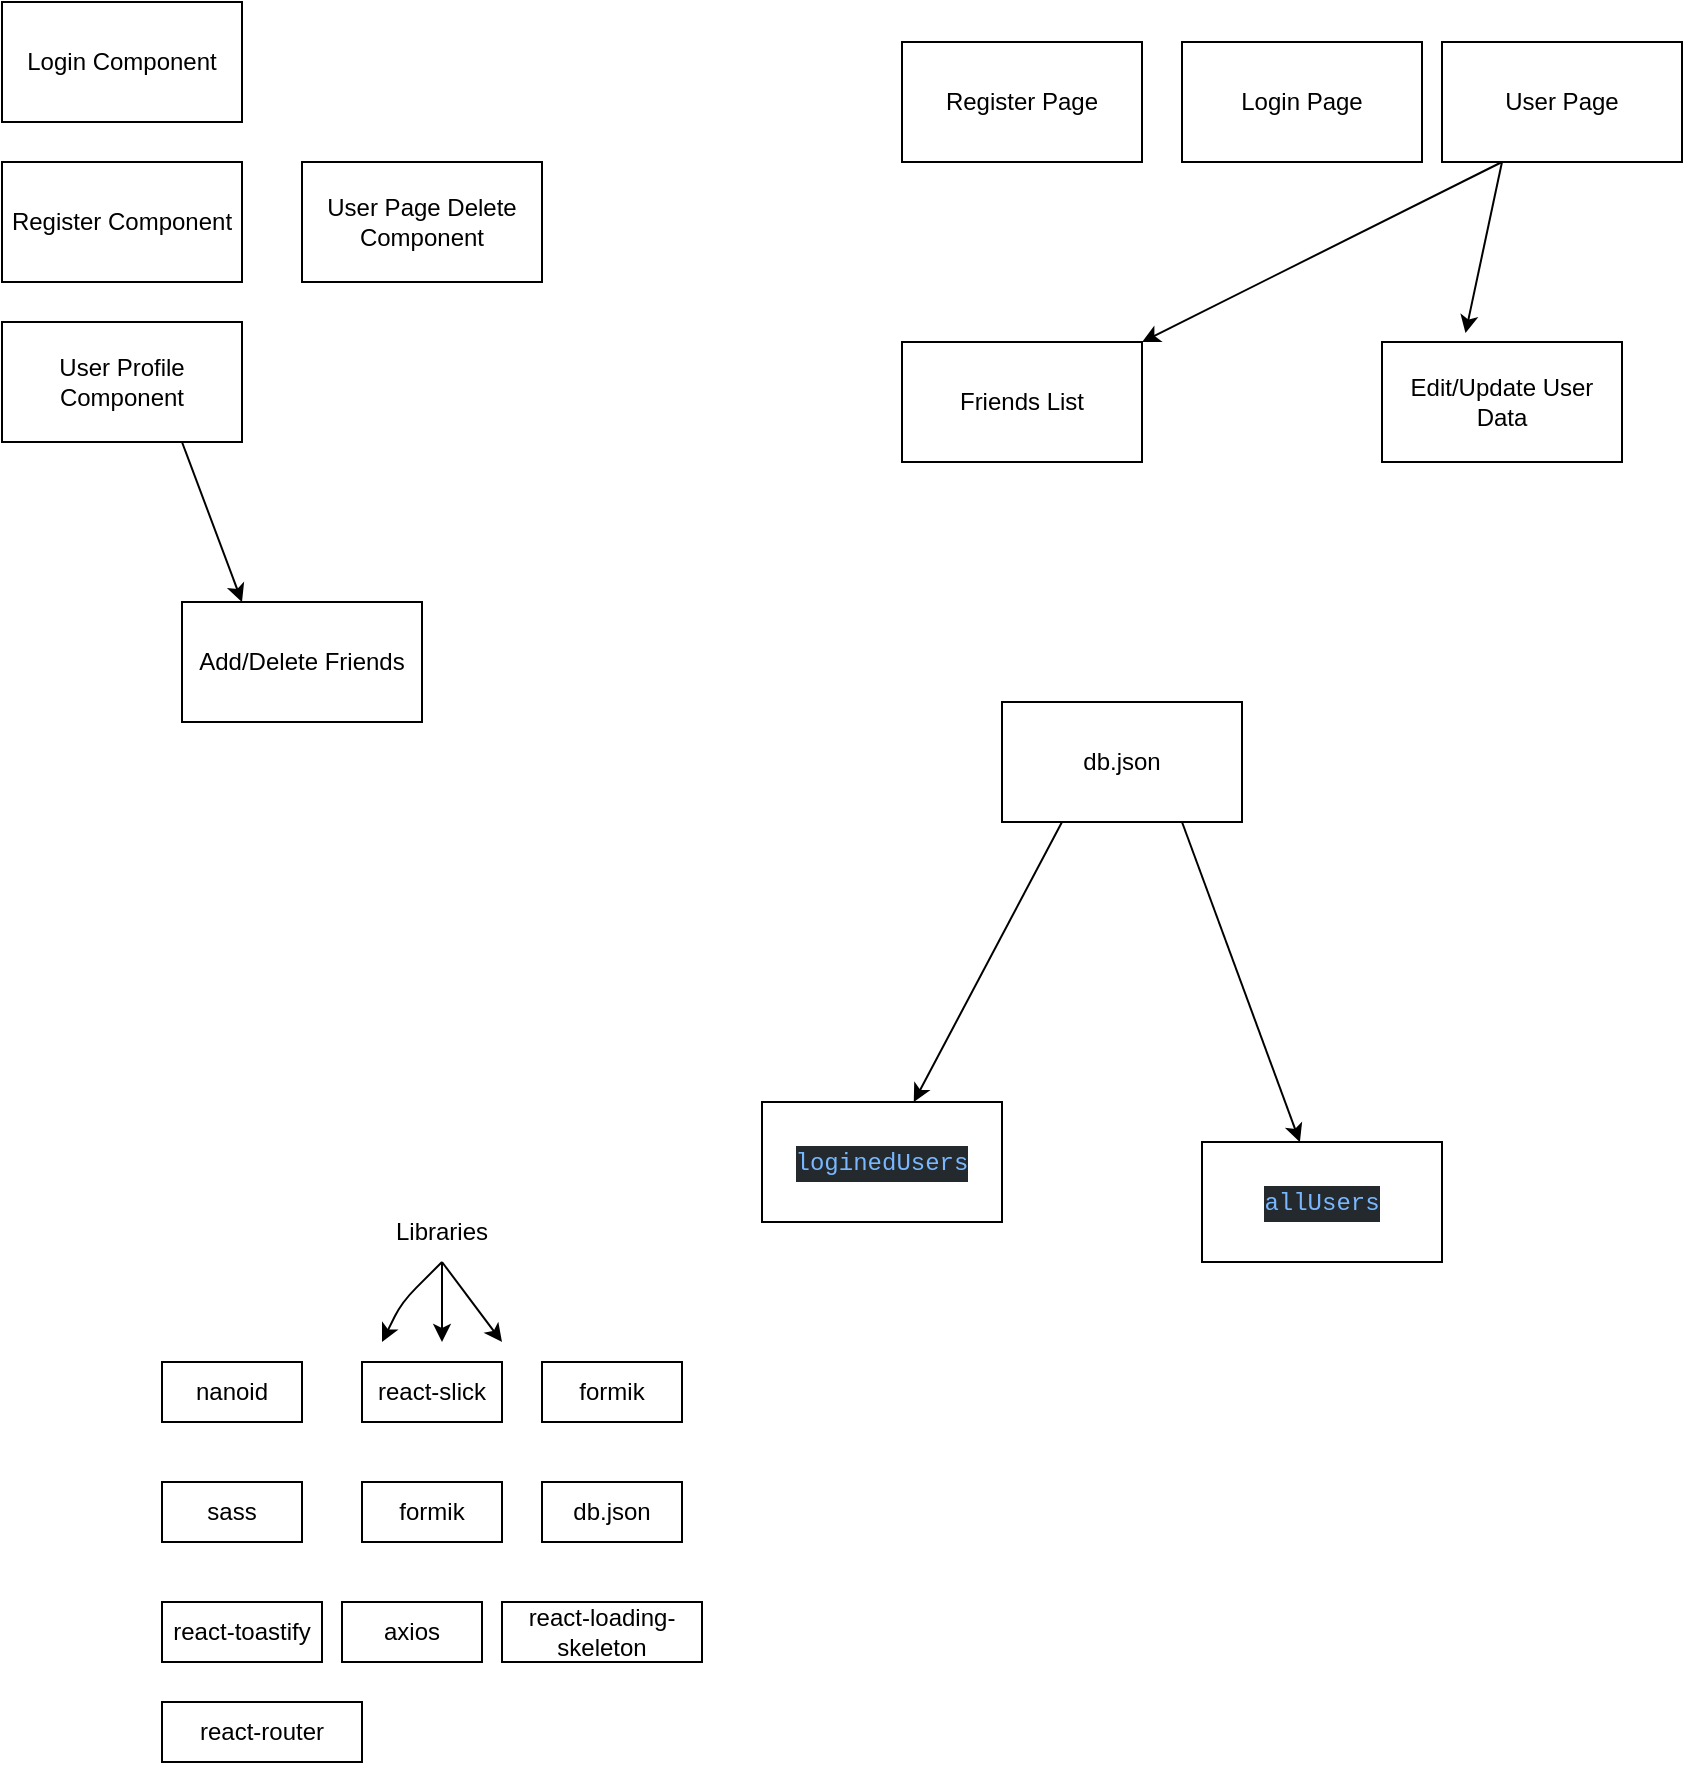 <mxfile>
    <diagram id="Uidc4K43iP9a13z-xvRD" name="Page-1">
        <mxGraphModel dx="644" dy="599" grid="1" gridSize="10" guides="1" tooltips="1" connect="1" arrows="1" fold="1" page="1" pageScale="1" pageWidth="850" pageHeight="1100" math="0" shadow="0">
            <root>
                <mxCell id="0"/>
                <mxCell id="1" parent="0"/>
                <mxCell id="2" value="Login Component" style="rounded=0;whiteSpace=wrap;html=1;" vertex="1" parent="1">
                    <mxGeometry x="10" y="40" width="120" height="60" as="geometry"/>
                </mxCell>
                <mxCell id="3" value="Register Component" style="rounded=0;whiteSpace=wrap;html=1;" vertex="1" parent="1">
                    <mxGeometry x="10" y="120" width="120" height="60" as="geometry"/>
                </mxCell>
                <mxCell id="10" style="edgeStyle=none;html=1;exitX=0.25;exitY=1;exitDx=0;exitDy=0;entryX=0.348;entryY=-0.074;entryDx=0;entryDy=0;entryPerimeter=0;" edge="1" parent="1" source="4" target="9">
                    <mxGeometry relative="1" as="geometry"/>
                </mxCell>
                <mxCell id="12" style="edgeStyle=none;html=1;exitX=0.25;exitY=1;exitDx=0;exitDy=0;" edge="1" parent="1" source="4" target="13">
                    <mxGeometry relative="1" as="geometry">
                        <mxPoint x="510.0" y="280" as="targetPoint"/>
                    </mxGeometry>
                </mxCell>
                <mxCell id="4" value="User Page&lt;br&gt;" style="rounded=0;whiteSpace=wrap;html=1;" vertex="1" parent="1">
                    <mxGeometry x="730" y="60" width="120" height="60" as="geometry"/>
                </mxCell>
                <mxCell id="5" value="Login Page&lt;br&gt;" style="rounded=0;whiteSpace=wrap;html=1;" vertex="1" parent="1">
                    <mxGeometry x="600" y="60" width="120" height="60" as="geometry"/>
                </mxCell>
                <mxCell id="6" value="Register Page" style="rounded=0;whiteSpace=wrap;html=1;" vertex="1" parent="1">
                    <mxGeometry x="460" y="60" width="120" height="60" as="geometry"/>
                </mxCell>
                <mxCell id="15" style="edgeStyle=none;html=1;exitX=0.75;exitY=1;exitDx=0;exitDy=0;entryX=0.25;entryY=0;entryDx=0;entryDy=0;" edge="1" parent="1" source="7" target="14">
                    <mxGeometry relative="1" as="geometry"/>
                </mxCell>
                <mxCell id="7" value="User Profile Component" style="rounded=0;whiteSpace=wrap;html=1;" vertex="1" parent="1">
                    <mxGeometry x="10" y="200" width="120" height="60" as="geometry"/>
                </mxCell>
                <mxCell id="9" value="Edit/Update User Data" style="rounded=0;whiteSpace=wrap;html=1;" vertex="1" parent="1">
                    <mxGeometry x="700" y="210" width="120" height="60" as="geometry"/>
                </mxCell>
                <mxCell id="13" value="Friends List" style="rounded=0;whiteSpace=wrap;html=1;" vertex="1" parent="1">
                    <mxGeometry x="460.0" y="210" width="120" height="60" as="geometry"/>
                </mxCell>
                <mxCell id="14" value="Add/Delete Friends" style="rounded=0;whiteSpace=wrap;html=1;" vertex="1" parent="1">
                    <mxGeometry x="100" y="340" width="120" height="60" as="geometry"/>
                </mxCell>
                <mxCell id="17" style="edgeStyle=none;html=1;exitX=0.25;exitY=1;exitDx=0;exitDy=0;" edge="1" parent="1" source="16" target="20">
                    <mxGeometry relative="1" as="geometry">
                        <mxPoint x="450" y="620" as="targetPoint"/>
                    </mxGeometry>
                </mxCell>
                <mxCell id="18" style="edgeStyle=none;html=1;exitX=0.75;exitY=1;exitDx=0;exitDy=0;" edge="1" parent="1" source="16" target="19">
                    <mxGeometry relative="1" as="geometry">
                        <mxPoint x="670" y="640" as="targetPoint"/>
                    </mxGeometry>
                </mxCell>
                <mxCell id="16" value="db.json&lt;br&gt;" style="rounded=0;whiteSpace=wrap;html=1;" vertex="1" parent="1">
                    <mxGeometry x="510" y="390" width="120" height="60" as="geometry"/>
                </mxCell>
                <mxCell id="19" value="&lt;div style=&quot;color: rgb(225, 228, 232); background-color: rgb(36, 41, 46); font-family: Menlo, Monaco, &amp;quot;Courier New&amp;quot;, monospace; line-height: 18px;&quot;&gt;&lt;span style=&quot;color: #79b8ff;&quot;&gt;allUsers&lt;/span&gt;&lt;/div&gt;" style="rounded=0;whiteSpace=wrap;html=1;" vertex="1" parent="1">
                    <mxGeometry x="610" y="610" width="120" height="60" as="geometry"/>
                </mxCell>
                <mxCell id="20" value="&lt;div style=&quot;color: rgb(225, 228, 232); background-color: rgb(36, 41, 46); font-family: Menlo, Monaco, &amp;quot;Courier New&amp;quot;, monospace; line-height: 18px;&quot;&gt;&lt;span style=&quot;color: #79b8ff;&quot;&gt;loginedUsers&lt;/span&gt;&lt;/div&gt;" style="rounded=0;whiteSpace=wrap;html=1;" vertex="1" parent="1">
                    <mxGeometry x="390" y="590" width="120" height="60" as="geometry"/>
                </mxCell>
                <mxCell id="21" value="Libraries" style="text;html=1;strokeColor=none;fillColor=none;align=center;verticalAlign=middle;whiteSpace=wrap;rounded=0;" vertex="1" parent="1">
                    <mxGeometry x="200" y="640" width="60" height="30" as="geometry"/>
                </mxCell>
                <mxCell id="23" value="" style="endArrow=classic;html=1;exitX=0.5;exitY=1;exitDx=0;exitDy=0;" edge="1" parent="1" source="21">
                    <mxGeometry width="50" height="50" relative="1" as="geometry">
                        <mxPoint x="200" y="680" as="sourcePoint"/>
                        <mxPoint x="230" y="710" as="targetPoint"/>
                    </mxGeometry>
                </mxCell>
                <mxCell id="24" value="" style="endArrow=classic;html=1;" edge="1" parent="1">
                    <mxGeometry width="50" height="50" relative="1" as="geometry">
                        <mxPoint x="230" y="670" as="sourcePoint"/>
                        <mxPoint x="200" y="710" as="targetPoint"/>
                        <Array as="points">
                            <mxPoint x="210" y="690"/>
                        </Array>
                    </mxGeometry>
                </mxCell>
                <mxCell id="25" value="" style="endArrow=classic;html=1;exitX=0.5;exitY=1;exitDx=0;exitDy=0;" edge="1" parent="1" source="21">
                    <mxGeometry width="50" height="50" relative="1" as="geometry">
                        <mxPoint x="240" y="680" as="sourcePoint"/>
                        <mxPoint x="260" y="710" as="targetPoint"/>
                        <Array as="points"/>
                    </mxGeometry>
                </mxCell>
                <mxCell id="26" value="nanoid" style="rounded=0;whiteSpace=wrap;html=1;" vertex="1" parent="1">
                    <mxGeometry x="90" y="720" width="70" height="30" as="geometry"/>
                </mxCell>
                <mxCell id="27" value="react-slick" style="rounded=0;whiteSpace=wrap;html=1;" vertex="1" parent="1">
                    <mxGeometry x="190" y="720" width="70" height="30" as="geometry"/>
                </mxCell>
                <mxCell id="28" value="formik&lt;span style=&quot;color: rgba(0, 0, 0, 0); font-family: monospace; font-size: 0px; text-align: start;&quot;&gt;%3CmxGraphModel%3E%3Croot%3E%3CmxCell%20id%3D%220%22%2F%3E%3CmxCell%20id%3D%221%22%20parent%3D%220%22%2F%3E%3CmxCell%20id%3D%222%22%20value%3D%22react-slick%22%20style%3D%22rounded%3D0%3BwhiteSpace%3Dwrap%3Bhtml%3D1%3B%22%20vertex%3D%221%22%20parent%3D%221%22%3E%3CmxGeometry%20x%3D%22190%22%20y%3D%22720%22%20width%3D%2270%22%20height%3D%2230%22%20as%3D%22geometry%22%2F%3E%3C%2FmxCell%3E%3C%2Froot%3E%3C%2FmxGraphModel%3E&lt;/span&gt;" style="rounded=0;whiteSpace=wrap;html=1;" vertex="1" parent="1">
                    <mxGeometry x="280" y="720" width="70" height="30" as="geometry"/>
                </mxCell>
                <mxCell id="29" value="formik&lt;span style=&quot;color: rgba(0, 0, 0, 0); font-family: monospace; font-size: 0px; text-align: start;&quot;&gt;%3CmxGraphModel%3E%3Croot%3E%3CmxCell%20id%3D%220%22%2F%3E%3CmxCell%20id%3D%221%22%20parent%3D%220%22%2F%3E%3CmxCell%20id%3D%222%22%20value%3D%22react-slick%22%20style%3D%22rounded%3D0%3BwhiteSpace%3Dwrap%3Bhtml%3D1%3B%22%20vertex%3D%221%22%20parent%3D%221%22%3E%3CmxGeometry%20x%3D%22190%22%20y%3D%22720%22%20width%3D%2270%22%20height%3D%2230%22%20as%3D%22geometry%22%2F%3E%3C%2FmxCell%3E%3C%2Froot%3E%3C%2FmxGraphModel%3E&lt;/span&gt;" style="rounded=0;whiteSpace=wrap;html=1;" vertex="1" parent="1">
                    <mxGeometry x="190" y="780" width="70" height="30" as="geometry"/>
                </mxCell>
                <mxCell id="30" value="db.json" style="rounded=0;whiteSpace=wrap;html=1;" vertex="1" parent="1">
                    <mxGeometry x="280" y="780" width="70" height="30" as="geometry"/>
                </mxCell>
                <mxCell id="31" value="sass" style="rounded=0;whiteSpace=wrap;html=1;" vertex="1" parent="1">
                    <mxGeometry x="90" y="780" width="70" height="30" as="geometry"/>
                </mxCell>
                <mxCell id="32" value="react-toastify" style="rounded=0;whiteSpace=wrap;html=1;" vertex="1" parent="1">
                    <mxGeometry x="90" y="840" width="80" height="30" as="geometry"/>
                </mxCell>
                <mxCell id="33" value="react-loading-skeleton" style="rounded=0;whiteSpace=wrap;html=1;" vertex="1" parent="1">
                    <mxGeometry x="260" y="840" width="100" height="30" as="geometry"/>
                </mxCell>
                <mxCell id="34" value="axios" style="rounded=0;whiteSpace=wrap;html=1;" vertex="1" parent="1">
                    <mxGeometry x="180" y="840" width="70" height="30" as="geometry"/>
                </mxCell>
                <mxCell id="35" value="react-router" style="rounded=0;whiteSpace=wrap;html=1;" vertex="1" parent="1">
                    <mxGeometry x="90" y="890" width="100" height="30" as="geometry"/>
                </mxCell>
                <mxCell id="36" value="User Page Delete Component" style="rounded=0;whiteSpace=wrap;html=1;" vertex="1" parent="1">
                    <mxGeometry x="160" y="120" width="120" height="60" as="geometry"/>
                </mxCell>
            </root>
        </mxGraphModel>
    </diagram>
</mxfile>
